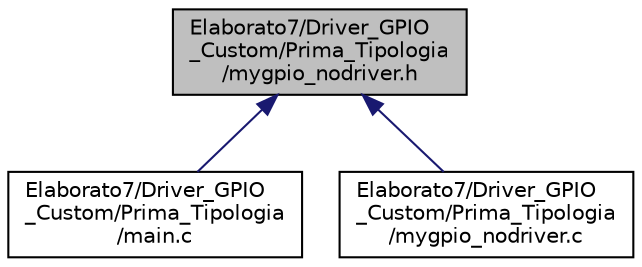 digraph "Elaborato7/Driver_GPIO_Custom/Prima_Tipologia/mygpio_nodriver.h"
{
  edge [fontname="Helvetica",fontsize="10",labelfontname="Helvetica",labelfontsize="10"];
  node [fontname="Helvetica",fontsize="10",shape=record];
  Node8 [label="Elaborato7/Driver_GPIO\l_Custom/Prima_Tipologia\l/mygpio_nodriver.h",height=0.2,width=0.4,color="black", fillcolor="grey75", style="filled", fontcolor="black"];
  Node8 -> Node9 [dir="back",color="midnightblue",fontsize="10",style="solid",fontname="Helvetica"];
  Node9 [label="Elaborato7/Driver_GPIO\l_Custom/Prima_Tipologia\l/main.c",height=0.2,width=0.4,color="black", fillcolor="white", style="filled",URL="$_elaborato7_2_driver___g_p_i_o___custom_2_prima___tipologia_2main_8c.html",tooltip="driver \"mygpio_nodriver\" to control gpio "];
  Node8 -> Node10 [dir="back",color="midnightblue",fontsize="10",style="solid",fontname="Helvetica"];
  Node10 [label="Elaborato7/Driver_GPIO\l_Custom/Prima_Tipologia\l/mygpio_nodriver.c",height=0.2,width=0.4,color="black", fillcolor="white", style="filled",URL="$mygpio__nodriver_8c.html",tooltip="Functions used for mygpio_nodriver gpio. "];
}
